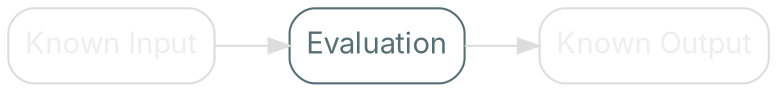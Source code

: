 digraph {
    bgcolor=transparent
    rankdir=LR

    // Default theme: enabled
    node[shape="rectangle" style="rounded,filled" color="#586E75" fillcolor="#ffffff" fontcolor="#586E75" fontname="Inter,Arial"]
    edge[color="#586E75" fontcolor="#000000" fontname="Inter,Arial" fontsize=11]

    Input[label="Known Input" color="#dddddd" fontcolor="#eeeeee"]
    Evaluation
    Analysis[label="Known Output" color="#dddddd" fontcolor="#eeeeee"]

    Input -> Evaluation[color="#dddddd"]
    Evaluation -> Analysis[color="#dddddd"]
}
